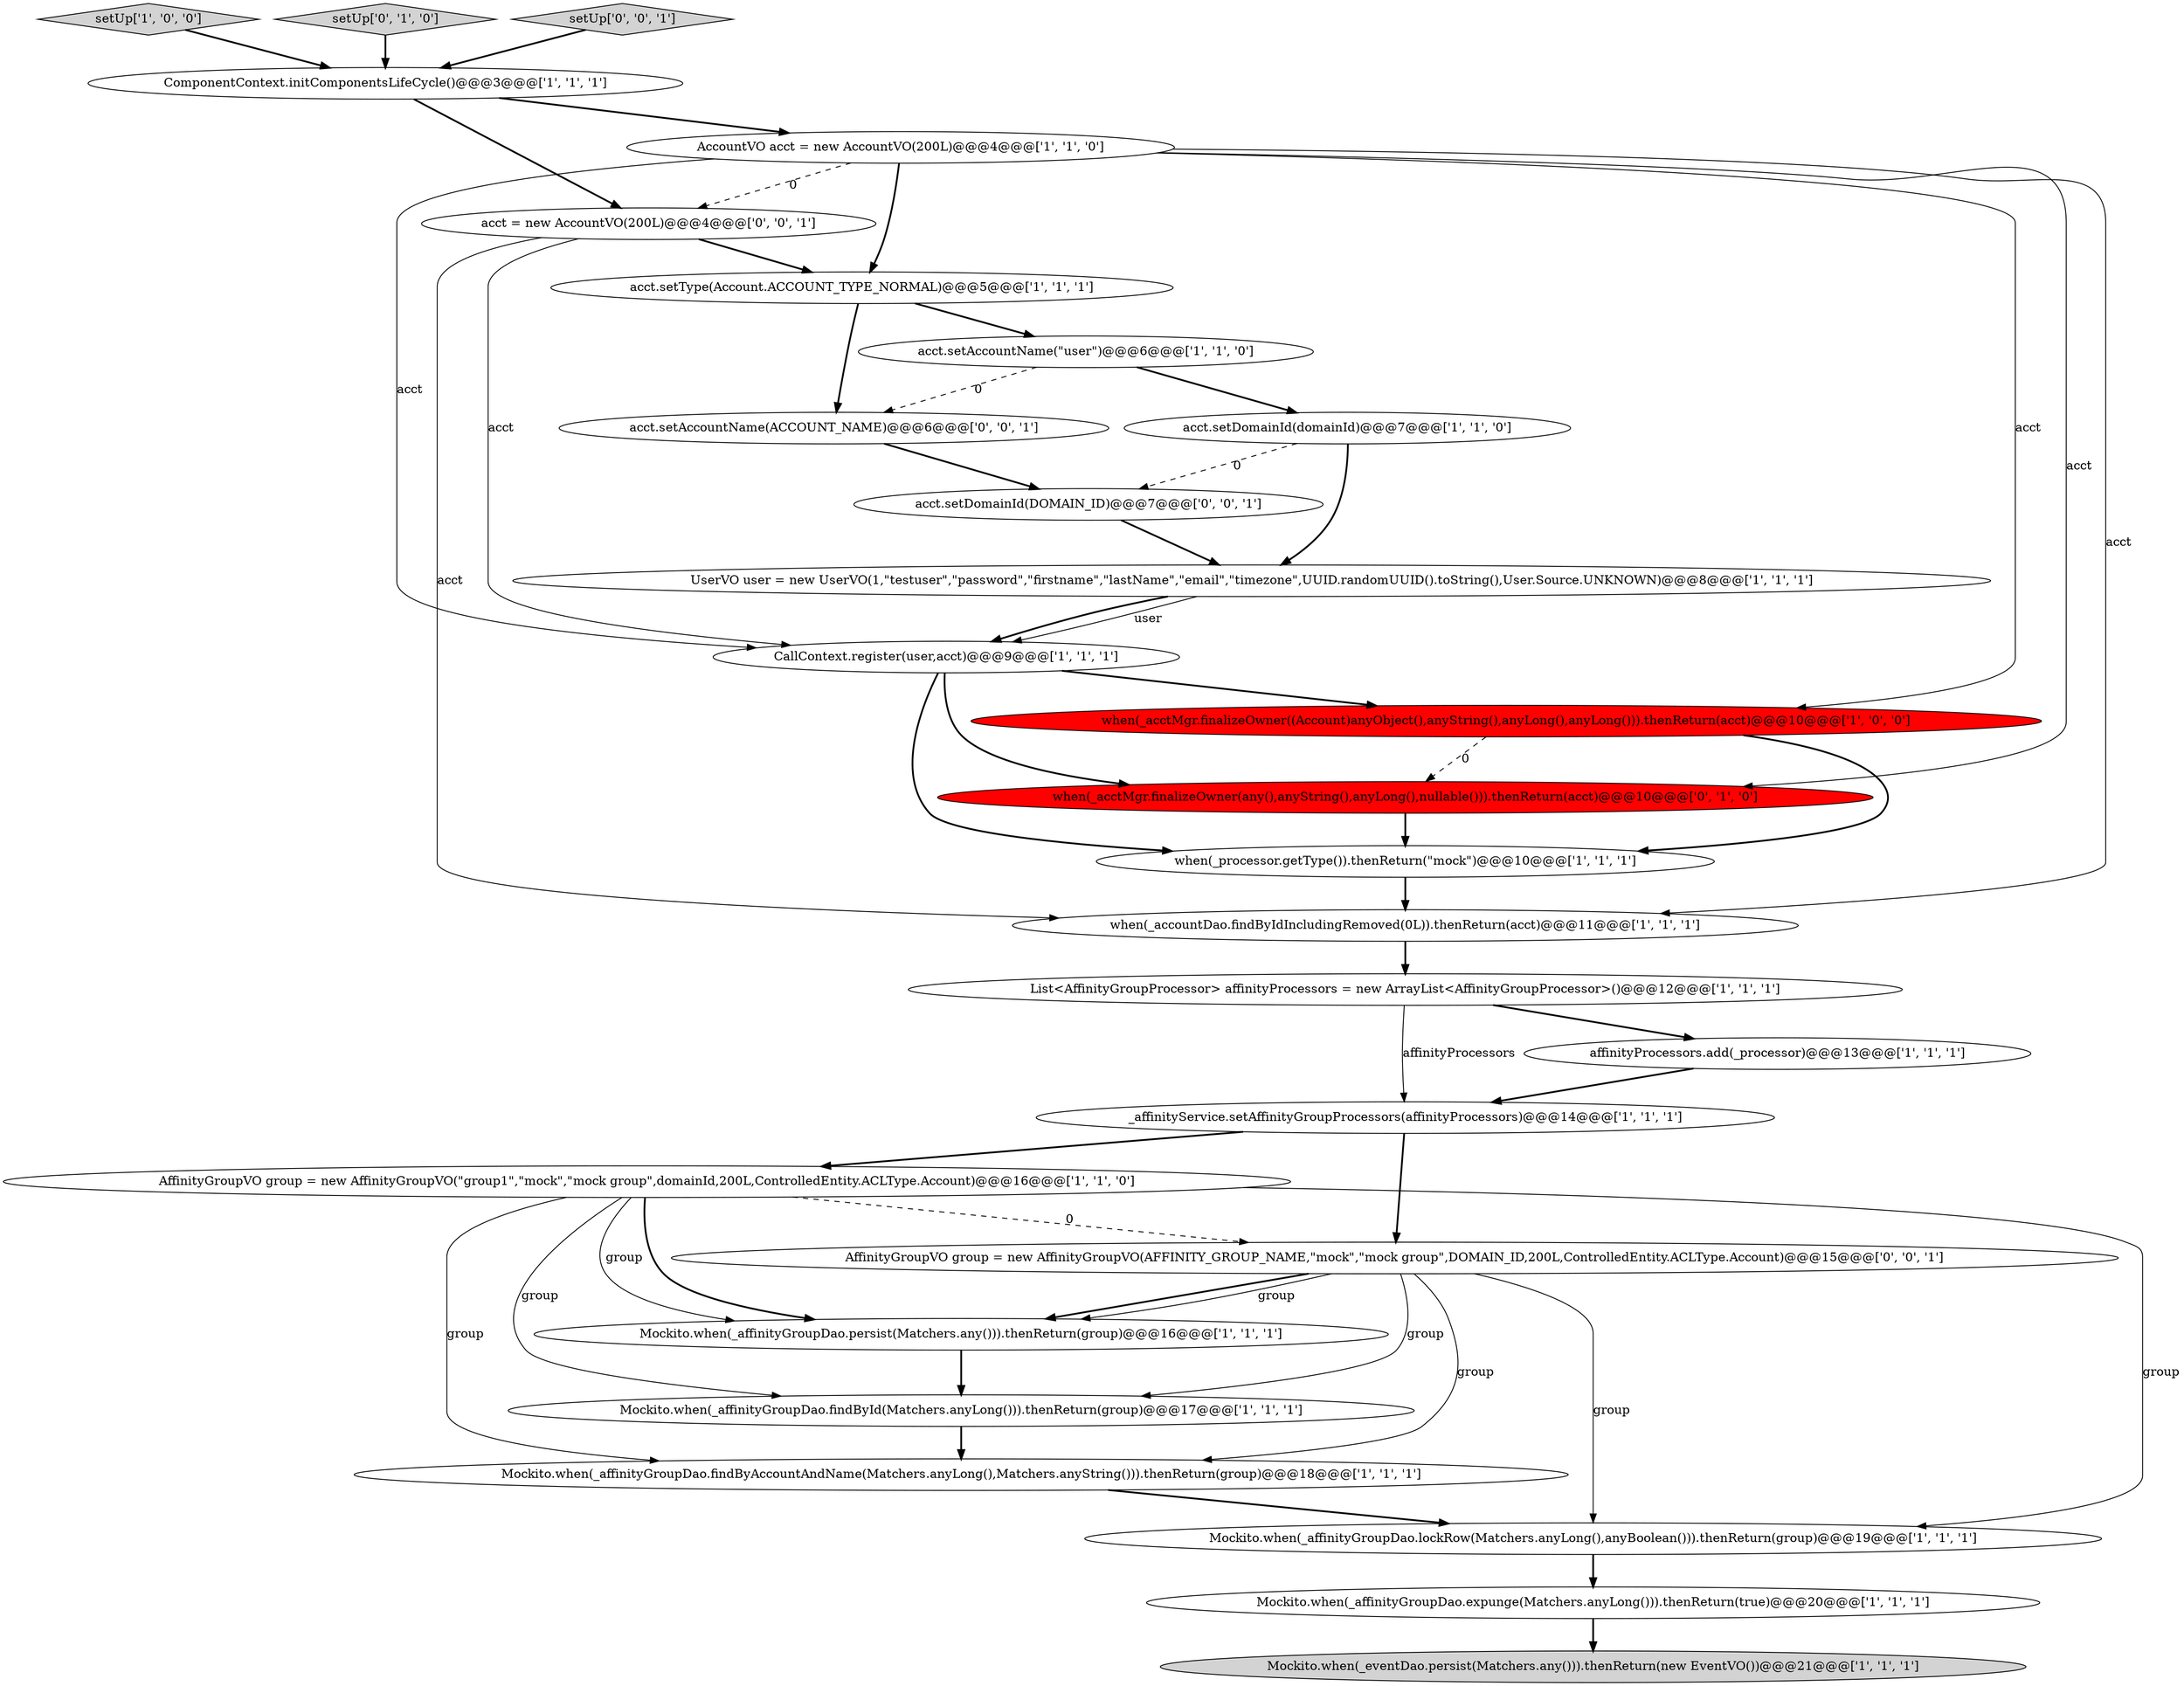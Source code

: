 digraph {
11 [style = filled, label = "setUp['1', '0', '0']", fillcolor = lightgray, shape = diamond image = "AAA0AAABBB1BBB"];
19 [style = filled, label = "AccountVO acct = new AccountVO(200L)@@@4@@@['1', '1', '0']", fillcolor = white, shape = ellipse image = "AAA0AAABBB1BBB"];
4 [style = filled, label = "List<AffinityGroupProcessor> affinityProcessors = new ArrayList<AffinityGroupProcessor>()@@@12@@@['1', '1', '1']", fillcolor = white, shape = ellipse image = "AAA0AAABBB1BBB"];
20 [style = filled, label = "AffinityGroupVO group = new AffinityGroupVO(\"group1\",\"mock\",\"mock group\",domainId,200L,ControlledEntity.ACLType.Account)@@@16@@@['1', '1', '0']", fillcolor = white, shape = ellipse image = "AAA0AAABBB1BBB"];
21 [style = filled, label = "setUp['0', '1', '0']", fillcolor = lightgray, shape = diamond image = "AAA0AAABBB2BBB"];
8 [style = filled, label = "when(_acctMgr.finalizeOwner((Account)anyObject(),anyString(),anyLong(),anyLong())).thenReturn(acct)@@@10@@@['1', '0', '0']", fillcolor = red, shape = ellipse image = "AAA1AAABBB1BBB"];
3 [style = filled, label = "_affinityService.setAffinityGroupProcessors(affinityProcessors)@@@14@@@['1', '1', '1']", fillcolor = white, shape = ellipse image = "AAA0AAABBB1BBB"];
23 [style = filled, label = "acct.setAccountName(ACCOUNT_NAME)@@@6@@@['0', '0', '1']", fillcolor = white, shape = ellipse image = "AAA0AAABBB3BBB"];
24 [style = filled, label = "setUp['0', '0', '1']", fillcolor = lightgray, shape = diamond image = "AAA0AAABBB3BBB"];
17 [style = filled, label = "UserVO user = new UserVO(1,\"testuser\",\"password\",\"firstname\",\"lastName\",\"email\",\"timezone\",UUID.randomUUID().toString(),User.Source.UNKNOWN)@@@8@@@['1', '1', '1']", fillcolor = white, shape = ellipse image = "AAA0AAABBB1BBB"];
1 [style = filled, label = "Mockito.when(_affinityGroupDao.findById(Matchers.anyLong())).thenReturn(group)@@@17@@@['1', '1', '1']", fillcolor = white, shape = ellipse image = "AAA0AAABBB1BBB"];
13 [style = filled, label = "Mockito.when(_affinityGroupDao.persist(Matchers.any())).thenReturn(group)@@@16@@@['1', '1', '1']", fillcolor = white, shape = ellipse image = "AAA0AAABBB1BBB"];
26 [style = filled, label = "acct = new AccountVO(200L)@@@4@@@['0', '0', '1']", fillcolor = white, shape = ellipse image = "AAA0AAABBB3BBB"];
16 [style = filled, label = "Mockito.when(_affinityGroupDao.expunge(Matchers.anyLong())).thenReturn(true)@@@20@@@['1', '1', '1']", fillcolor = white, shape = ellipse image = "AAA0AAABBB1BBB"];
9 [style = filled, label = "CallContext.register(user,acct)@@@9@@@['1', '1', '1']", fillcolor = white, shape = ellipse image = "AAA0AAABBB1BBB"];
12 [style = filled, label = "acct.setAccountName(\"user\")@@@6@@@['1', '1', '0']", fillcolor = white, shape = ellipse image = "AAA0AAABBB1BBB"];
14 [style = filled, label = "acct.setDomainId(domainId)@@@7@@@['1', '1', '0']", fillcolor = white, shape = ellipse image = "AAA0AAABBB1BBB"];
22 [style = filled, label = "when(_acctMgr.finalizeOwner(any(),anyString(),anyLong(),nullable())).thenReturn(acct)@@@10@@@['0', '1', '0']", fillcolor = red, shape = ellipse image = "AAA1AAABBB2BBB"];
15 [style = filled, label = "ComponentContext.initComponentsLifeCycle()@@@3@@@['1', '1', '1']", fillcolor = white, shape = ellipse image = "AAA0AAABBB1BBB"];
10 [style = filled, label = "acct.setType(Account.ACCOUNT_TYPE_NORMAL)@@@5@@@['1', '1', '1']", fillcolor = white, shape = ellipse image = "AAA0AAABBB1BBB"];
7 [style = filled, label = "Mockito.when(_affinityGroupDao.findByAccountAndName(Matchers.anyLong(),Matchers.anyString())).thenReturn(group)@@@18@@@['1', '1', '1']", fillcolor = white, shape = ellipse image = "AAA0AAABBB1BBB"];
27 [style = filled, label = "acct.setDomainId(DOMAIN_ID)@@@7@@@['0', '0', '1']", fillcolor = white, shape = ellipse image = "AAA0AAABBB3BBB"];
6 [style = filled, label = "when(_processor.getType()).thenReturn(\"mock\")@@@10@@@['1', '1', '1']", fillcolor = white, shape = ellipse image = "AAA0AAABBB1BBB"];
25 [style = filled, label = "AffinityGroupVO group = new AffinityGroupVO(AFFINITY_GROUP_NAME,\"mock\",\"mock group\",DOMAIN_ID,200L,ControlledEntity.ACLType.Account)@@@15@@@['0', '0', '1']", fillcolor = white, shape = ellipse image = "AAA0AAABBB3BBB"];
18 [style = filled, label = "Mockito.when(_affinityGroupDao.lockRow(Matchers.anyLong(),anyBoolean())).thenReturn(group)@@@19@@@['1', '1', '1']", fillcolor = white, shape = ellipse image = "AAA0AAABBB1BBB"];
2 [style = filled, label = "Mockito.when(_eventDao.persist(Matchers.any())).thenReturn(new EventVO())@@@21@@@['1', '1', '1']", fillcolor = lightgray, shape = ellipse image = "AAA0AAABBB1BBB"];
0 [style = filled, label = "when(_accountDao.findByIdIncludingRemoved(0L)).thenReturn(acct)@@@11@@@['1', '1', '1']", fillcolor = white, shape = ellipse image = "AAA0AAABBB1BBB"];
5 [style = filled, label = "affinityProcessors.add(_processor)@@@13@@@['1', '1', '1']", fillcolor = white, shape = ellipse image = "AAA0AAABBB1BBB"];
9->22 [style = bold, label=""];
5->3 [style = bold, label=""];
19->0 [style = solid, label="acct"];
19->8 [style = solid, label="acct"];
20->13 [style = bold, label=""];
20->1 [style = solid, label="group"];
26->0 [style = solid, label="acct"];
12->23 [style = dashed, label="0"];
23->27 [style = bold, label=""];
26->10 [style = bold, label=""];
25->13 [style = bold, label=""];
3->25 [style = bold, label=""];
21->15 [style = bold, label=""];
17->9 [style = bold, label=""];
26->9 [style = solid, label="acct"];
25->18 [style = solid, label="group"];
14->17 [style = bold, label=""];
19->10 [style = bold, label=""];
8->6 [style = bold, label=""];
6->0 [style = bold, label=""];
16->2 [style = bold, label=""];
15->19 [style = bold, label=""];
9->8 [style = bold, label=""];
14->27 [style = dashed, label="0"];
1->7 [style = bold, label=""];
13->1 [style = bold, label=""];
11->15 [style = bold, label=""];
25->13 [style = solid, label="group"];
9->6 [style = bold, label=""];
15->26 [style = bold, label=""];
19->9 [style = solid, label="acct"];
20->13 [style = solid, label="group"];
8->22 [style = dashed, label="0"];
3->20 [style = bold, label=""];
17->9 [style = solid, label="user"];
19->26 [style = dashed, label="0"];
20->25 [style = dashed, label="0"];
0->4 [style = bold, label=""];
10->12 [style = bold, label=""];
10->23 [style = bold, label=""];
20->7 [style = solid, label="group"];
12->14 [style = bold, label=""];
27->17 [style = bold, label=""];
7->18 [style = bold, label=""];
25->7 [style = solid, label="group"];
4->3 [style = solid, label="affinityProcessors"];
4->5 [style = bold, label=""];
19->22 [style = solid, label="acct"];
20->18 [style = solid, label="group"];
25->1 [style = solid, label="group"];
22->6 [style = bold, label=""];
24->15 [style = bold, label=""];
18->16 [style = bold, label=""];
}
